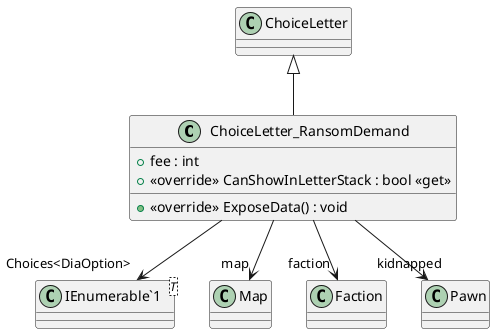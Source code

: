 @startuml
class ChoiceLetter_RansomDemand {
    + fee : int
    + <<override>> CanShowInLetterStack : bool <<get>>
    + <<override>> ExposeData() : void
}
class "IEnumerable`1"<T> {
}
ChoiceLetter <|-- ChoiceLetter_RansomDemand
ChoiceLetter_RansomDemand --> "map" Map
ChoiceLetter_RansomDemand --> "faction" Faction
ChoiceLetter_RansomDemand --> "kidnapped" Pawn
ChoiceLetter_RansomDemand --> "Choices<DiaOption>" "IEnumerable`1"
@enduml
